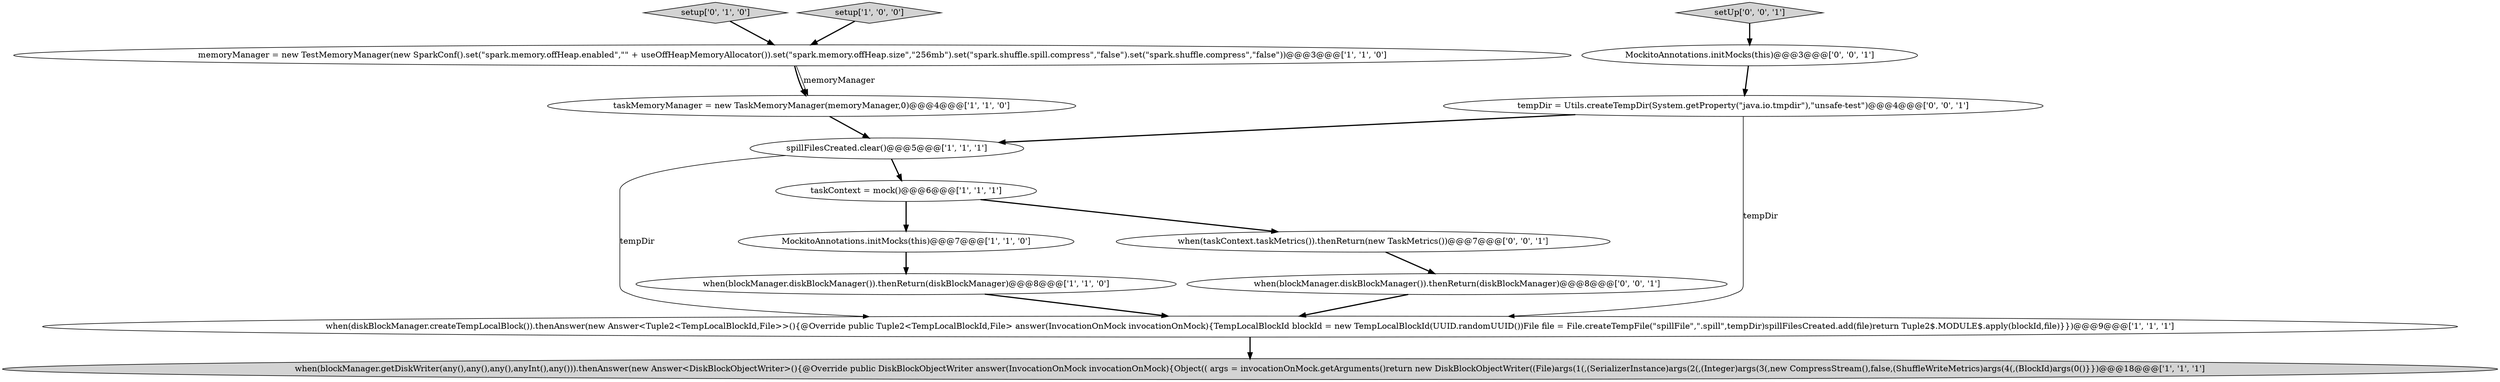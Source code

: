 digraph {
14 [style = filled, label = "when(blockManager.diskBlockManager()).thenReturn(diskBlockManager)@@@8@@@['0', '0', '1']", fillcolor = white, shape = ellipse image = "AAA0AAABBB3BBB"];
12 [style = filled, label = "tempDir = Utils.createTempDir(System.getProperty(\"java.io.tmpdir\"),\"unsafe-test\")@@@4@@@['0', '0', '1']", fillcolor = white, shape = ellipse image = "AAA0AAABBB3BBB"];
9 [style = filled, label = "setup['0', '1', '0']", fillcolor = lightgray, shape = diamond image = "AAA0AAABBB2BBB"];
3 [style = filled, label = "memoryManager = new TestMemoryManager(new SparkConf().set(\"spark.memory.offHeap.enabled\",\"\" + useOffHeapMemoryAllocator()).set(\"spark.memory.offHeap.size\",\"256mb\").set(\"spark.shuffle.spill.compress\",\"false\").set(\"spark.shuffle.compress\",\"false\"))@@@3@@@['1', '1', '0']", fillcolor = white, shape = ellipse image = "AAA0AAABBB1BBB"];
7 [style = filled, label = "MockitoAnnotations.initMocks(this)@@@7@@@['1', '1', '0']", fillcolor = white, shape = ellipse image = "AAA0AAABBB1BBB"];
11 [style = filled, label = "MockitoAnnotations.initMocks(this)@@@3@@@['0', '0', '1']", fillcolor = white, shape = ellipse image = "AAA0AAABBB3BBB"];
5 [style = filled, label = "taskMemoryManager = new TaskMemoryManager(memoryManager,0)@@@4@@@['1', '1', '0']", fillcolor = white, shape = ellipse image = "AAA0AAABBB1BBB"];
6 [style = filled, label = "setup['1', '0', '0']", fillcolor = lightgray, shape = diamond image = "AAA0AAABBB1BBB"];
13 [style = filled, label = "when(taskContext.taskMetrics()).thenReturn(new TaskMetrics())@@@7@@@['0', '0', '1']", fillcolor = white, shape = ellipse image = "AAA0AAABBB3BBB"];
2 [style = filled, label = "when(diskBlockManager.createTempLocalBlock()).thenAnswer(new Answer<Tuple2<TempLocalBlockId,File>>(){@Override public Tuple2<TempLocalBlockId,File> answer(InvocationOnMock invocationOnMock){TempLocalBlockId blockId = new TempLocalBlockId(UUID.randomUUID())File file = File.createTempFile(\"spillFile\",\".spill\",tempDir)spillFilesCreated.add(file)return Tuple2$.MODULE$.apply(blockId,file)}})@@@9@@@['1', '1', '1']", fillcolor = white, shape = ellipse image = "AAA0AAABBB1BBB"];
1 [style = filled, label = "when(blockManager.diskBlockManager()).thenReturn(diskBlockManager)@@@8@@@['1', '1', '0']", fillcolor = white, shape = ellipse image = "AAA0AAABBB1BBB"];
0 [style = filled, label = "taskContext = mock()@@@6@@@['1', '1', '1']", fillcolor = white, shape = ellipse image = "AAA0AAABBB1BBB"];
8 [style = filled, label = "when(blockManager.getDiskWriter(any(),any(),any(),anyInt(),any())).thenAnswer(new Answer<DiskBlockObjectWriter>(){@Override public DiskBlockObjectWriter answer(InvocationOnMock invocationOnMock){Object(( args = invocationOnMock.getArguments()return new DiskBlockObjectWriter((File)args(1(,(SerializerInstance)args(2(,(Integer)args(3(,new CompressStream(),false,(ShuffleWriteMetrics)args(4(,(BlockId)args(0()}})@@@18@@@['1', '1', '1']", fillcolor = lightgray, shape = ellipse image = "AAA0AAABBB1BBB"];
10 [style = filled, label = "setUp['0', '0', '1']", fillcolor = lightgray, shape = diamond image = "AAA0AAABBB3BBB"];
4 [style = filled, label = "spillFilesCreated.clear()@@@5@@@['1', '1', '1']", fillcolor = white, shape = ellipse image = "AAA0AAABBB1BBB"];
9->3 [style = bold, label=""];
6->3 [style = bold, label=""];
3->5 [style = bold, label=""];
0->7 [style = bold, label=""];
1->2 [style = bold, label=""];
7->1 [style = bold, label=""];
11->12 [style = bold, label=""];
14->2 [style = bold, label=""];
12->2 [style = solid, label="tempDir"];
0->13 [style = bold, label=""];
12->4 [style = bold, label=""];
4->2 [style = solid, label="tempDir"];
13->14 [style = bold, label=""];
2->8 [style = bold, label=""];
5->4 [style = bold, label=""];
4->0 [style = bold, label=""];
3->5 [style = solid, label="memoryManager"];
10->11 [style = bold, label=""];
}

